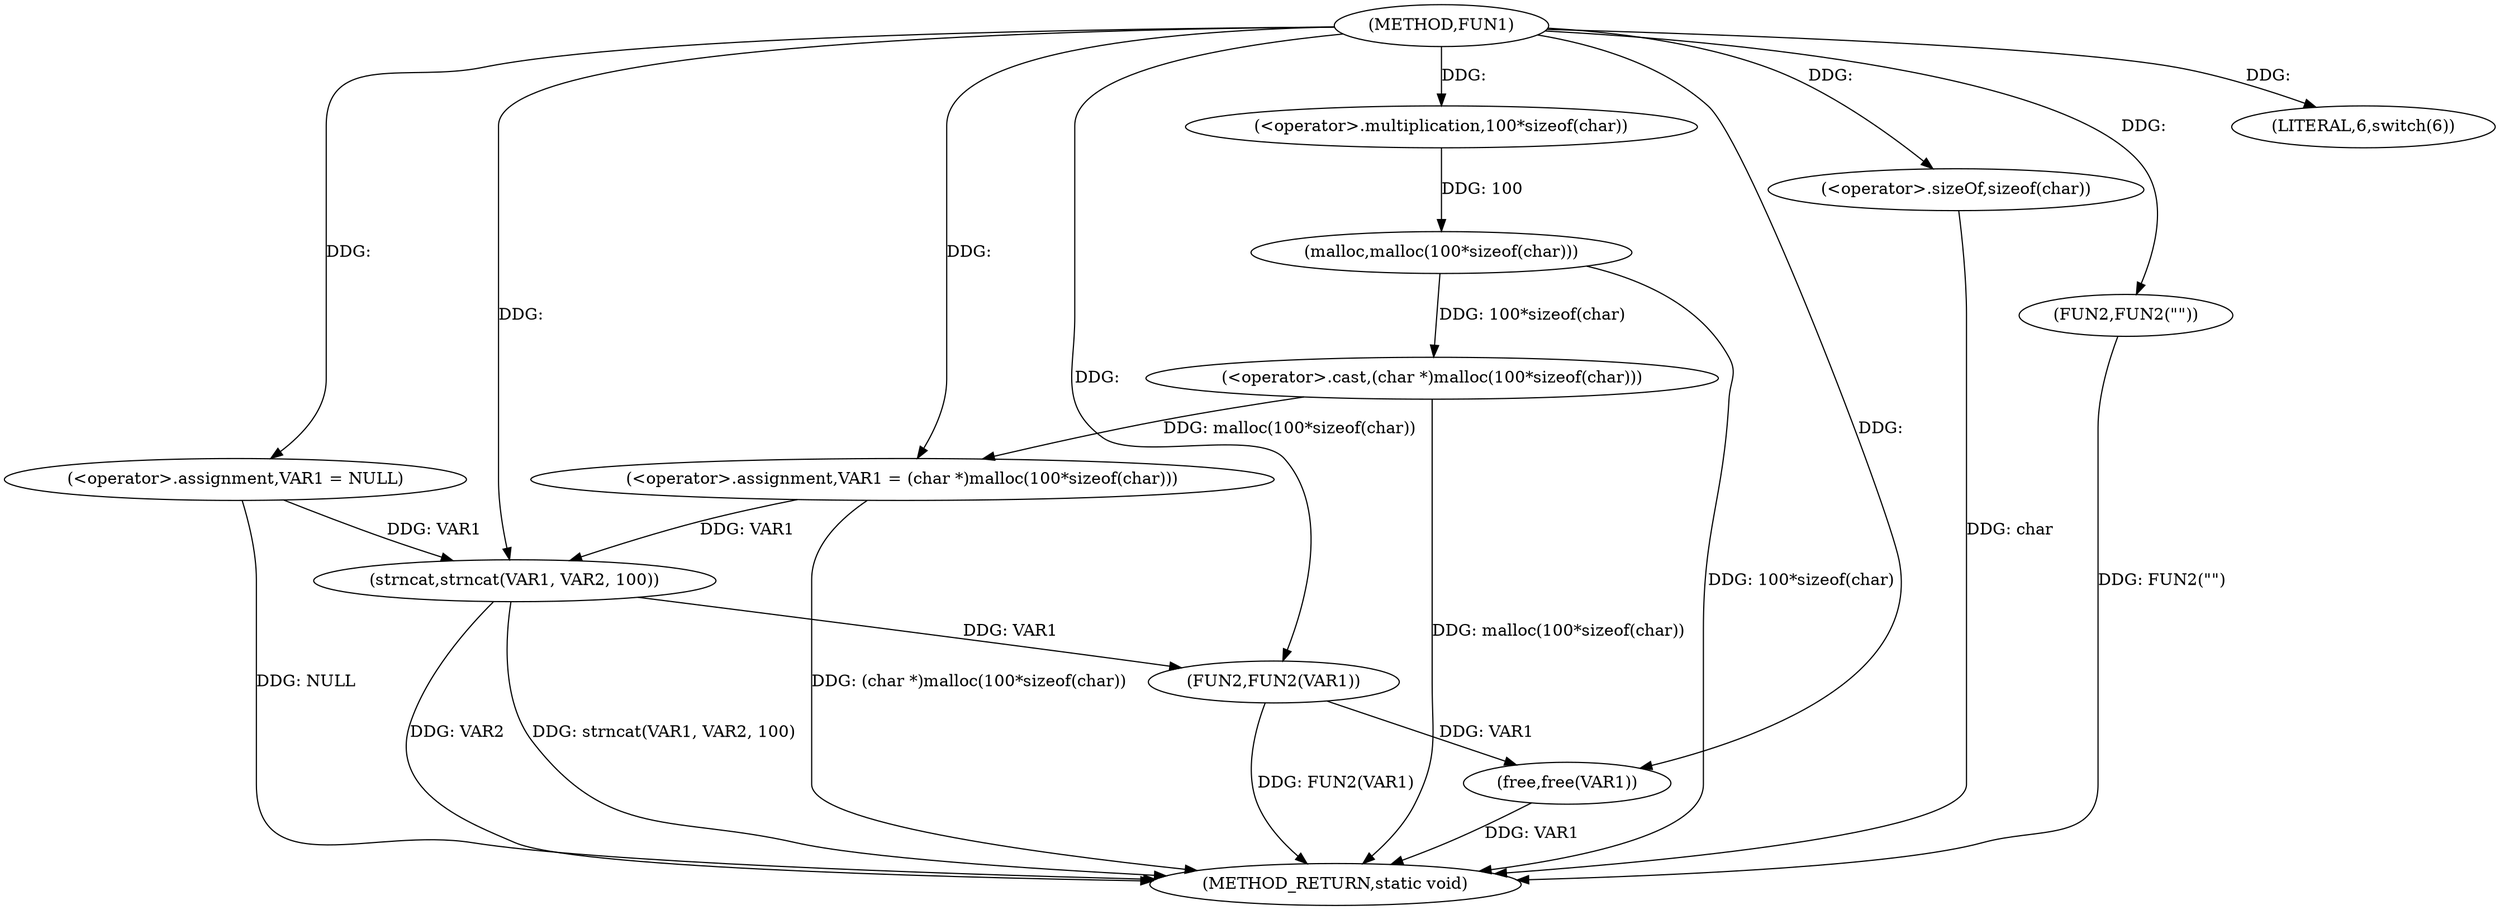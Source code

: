 digraph FUN1 {  
"1000100" [label = "(METHOD,FUN1)" ]
"1000134" [label = "(METHOD_RETURN,static void)" ]
"1000103" [label = "(<operator>.assignment,VAR1 = NULL)" ]
"1000107" [label = "(LITERAL,6,switch(6))" ]
"1000110" [label = "(<operator>.assignment,VAR1 = (char *)malloc(100*sizeof(char)))" ]
"1000112" [label = "(<operator>.cast,(char *)malloc(100*sizeof(char)))" ]
"1000114" [label = "(malloc,malloc(100*sizeof(char)))" ]
"1000115" [label = "(<operator>.multiplication,100*sizeof(char))" ]
"1000117" [label = "(<operator>.sizeOf,sizeof(char))" ]
"1000121" [label = "(FUN2,FUN2(\"\"))" ]
"1000126" [label = "(strncat,strncat(VAR1, VAR2, 100))" ]
"1000130" [label = "(FUN2,FUN2(VAR1))" ]
"1000132" [label = "(free,free(VAR1))" ]
  "1000103" -> "1000134"  [ label = "DDG: NULL"] 
  "1000112" -> "1000134"  [ label = "DDG: malloc(100*sizeof(char))"] 
  "1000117" -> "1000134"  [ label = "DDG: char"] 
  "1000126" -> "1000134"  [ label = "DDG: VAR2"] 
  "1000130" -> "1000134"  [ label = "DDG: FUN2(VAR1)"] 
  "1000126" -> "1000134"  [ label = "DDG: strncat(VAR1, VAR2, 100)"] 
  "1000114" -> "1000134"  [ label = "DDG: 100*sizeof(char)"] 
  "1000121" -> "1000134"  [ label = "DDG: FUN2(\"\")"] 
  "1000132" -> "1000134"  [ label = "DDG: VAR1"] 
  "1000110" -> "1000134"  [ label = "DDG: (char *)malloc(100*sizeof(char))"] 
  "1000100" -> "1000103"  [ label = "DDG: "] 
  "1000100" -> "1000107"  [ label = "DDG: "] 
  "1000112" -> "1000110"  [ label = "DDG: malloc(100*sizeof(char))"] 
  "1000100" -> "1000110"  [ label = "DDG: "] 
  "1000114" -> "1000112"  [ label = "DDG: 100*sizeof(char)"] 
  "1000115" -> "1000114"  [ label = "DDG: 100"] 
  "1000100" -> "1000115"  [ label = "DDG: "] 
  "1000100" -> "1000117"  [ label = "DDG: "] 
  "1000100" -> "1000121"  [ label = "DDG: "] 
  "1000103" -> "1000126"  [ label = "DDG: VAR1"] 
  "1000110" -> "1000126"  [ label = "DDG: VAR1"] 
  "1000100" -> "1000126"  [ label = "DDG: "] 
  "1000126" -> "1000130"  [ label = "DDG: VAR1"] 
  "1000100" -> "1000130"  [ label = "DDG: "] 
  "1000130" -> "1000132"  [ label = "DDG: VAR1"] 
  "1000100" -> "1000132"  [ label = "DDG: "] 
}
